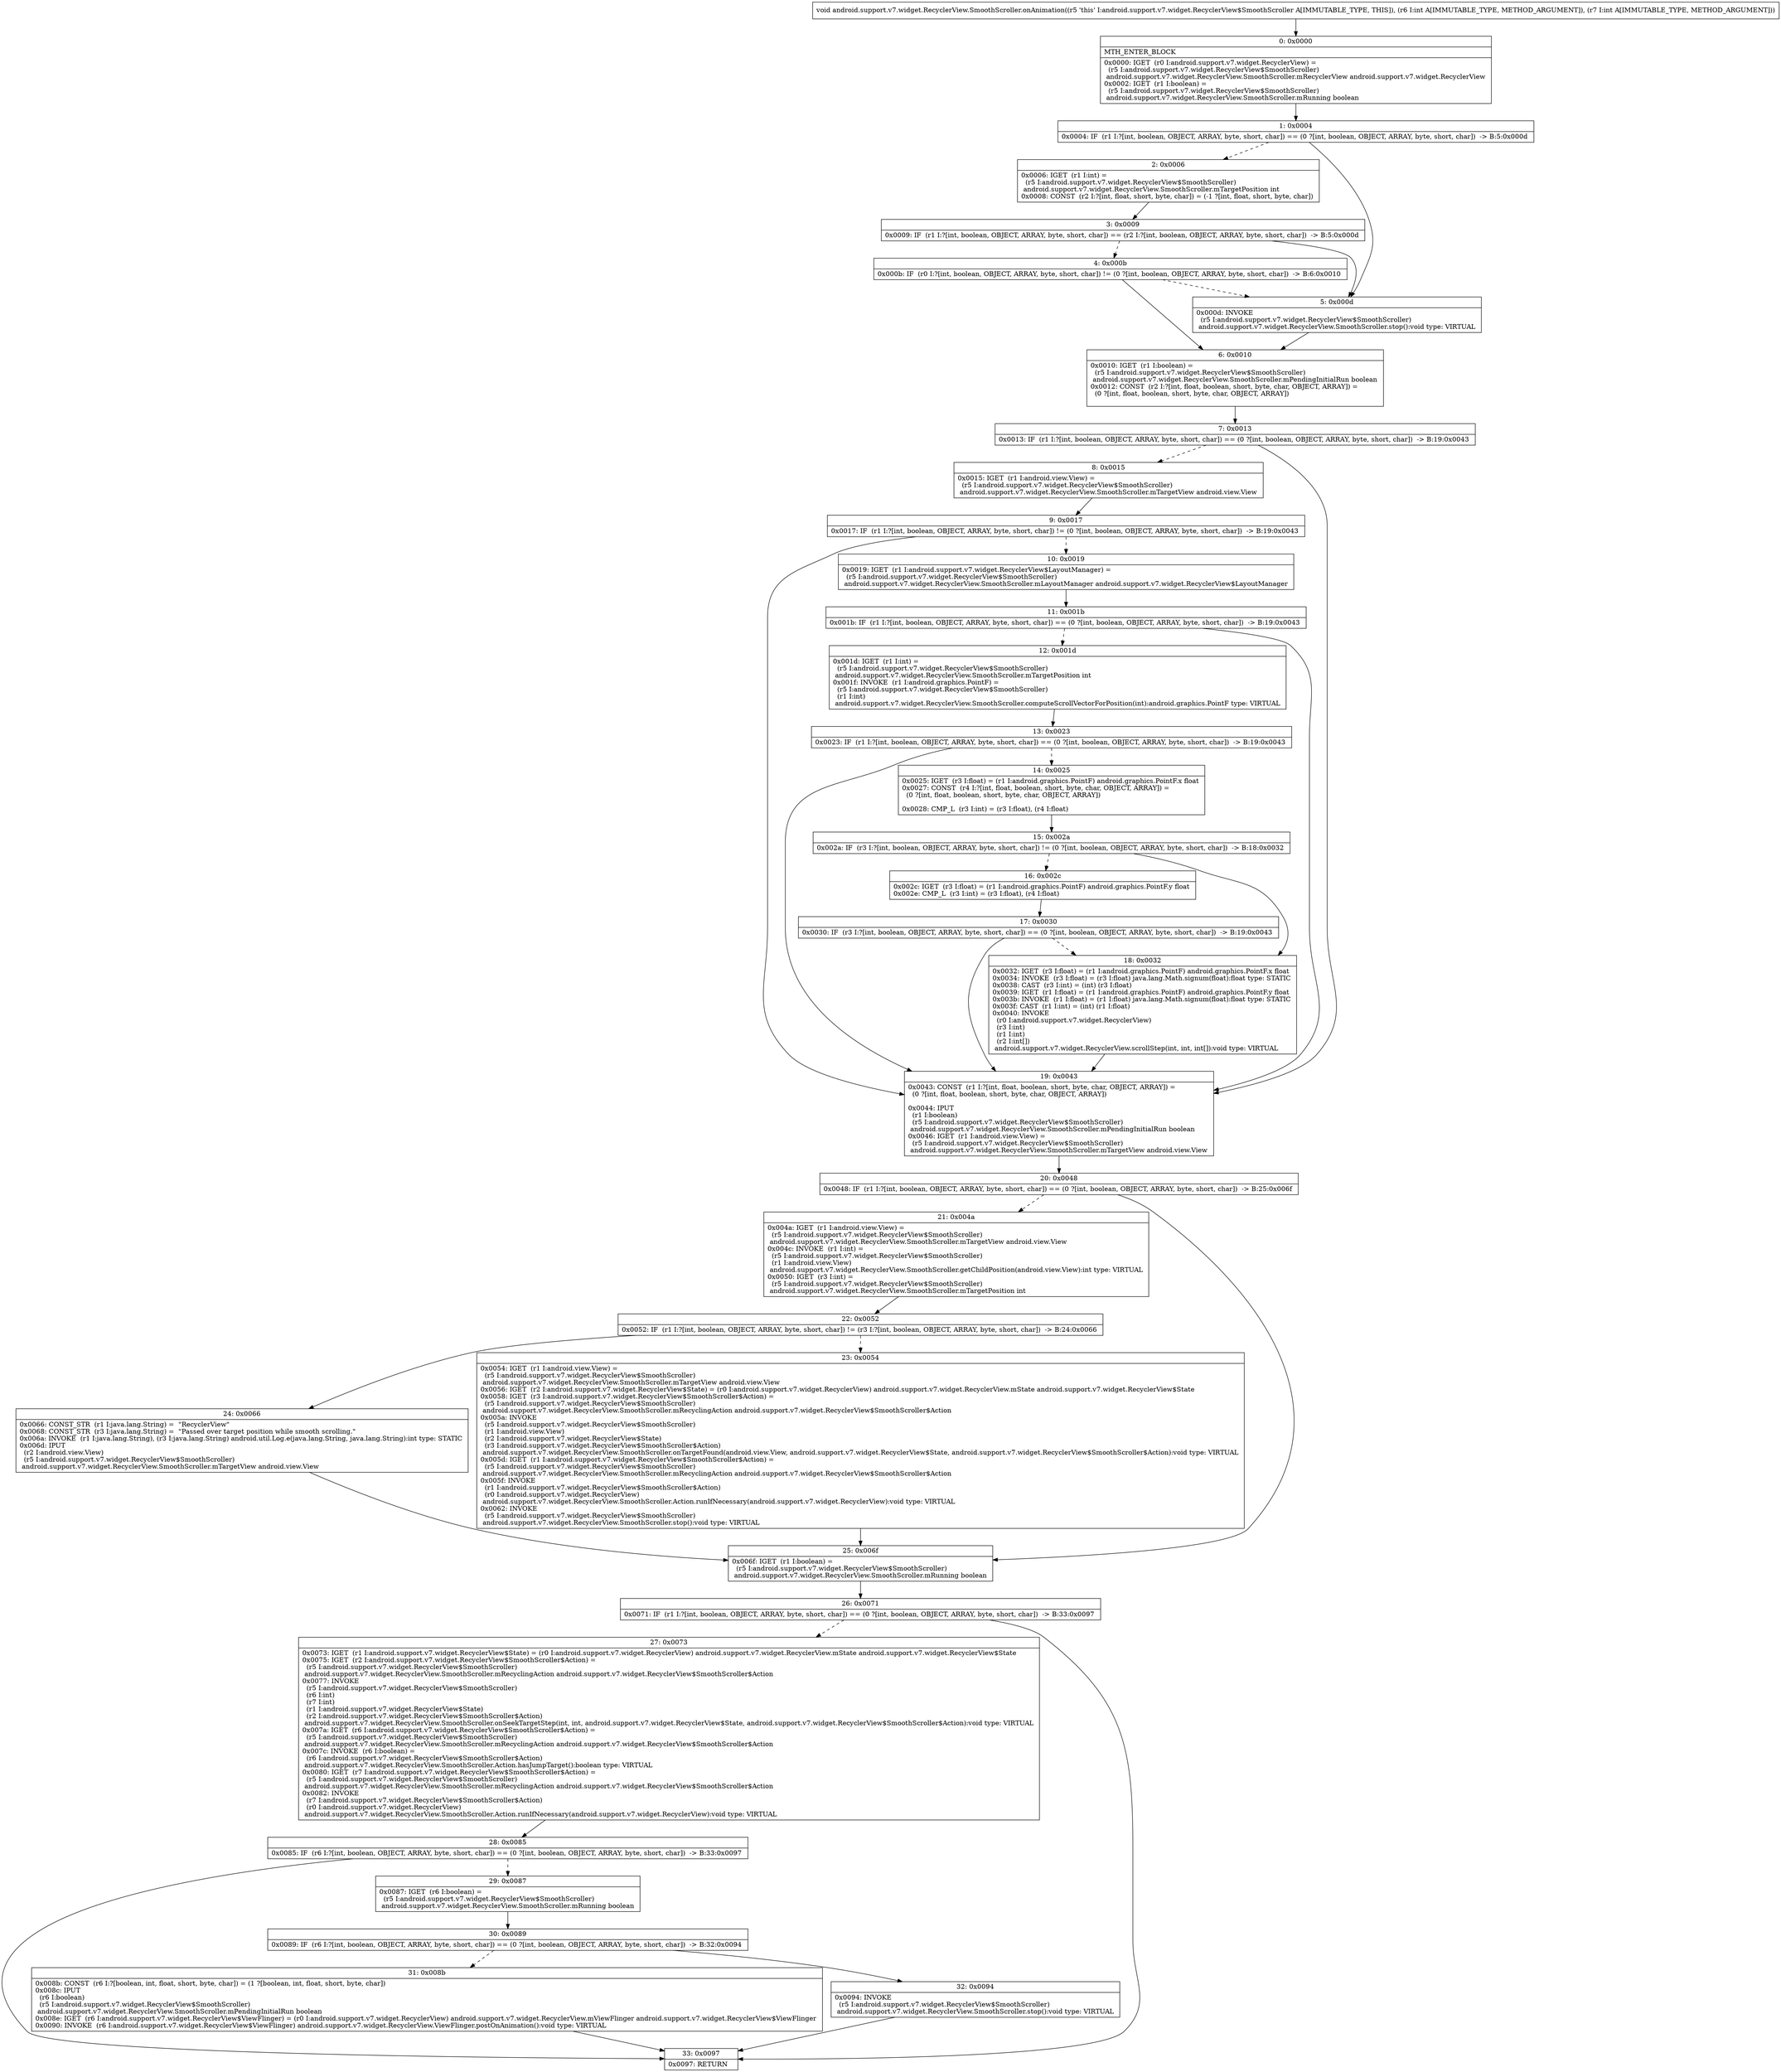 digraph "CFG forandroid.support.v7.widget.RecyclerView.SmoothScroller.onAnimation(II)V" {
Node_0 [shape=record,label="{0\:\ 0x0000|MTH_ENTER_BLOCK\l|0x0000: IGET  (r0 I:android.support.v7.widget.RecyclerView) = \l  (r5 I:android.support.v7.widget.RecyclerView$SmoothScroller)\l android.support.v7.widget.RecyclerView.SmoothScroller.mRecyclerView android.support.v7.widget.RecyclerView \l0x0002: IGET  (r1 I:boolean) = \l  (r5 I:android.support.v7.widget.RecyclerView$SmoothScroller)\l android.support.v7.widget.RecyclerView.SmoothScroller.mRunning boolean \l}"];
Node_1 [shape=record,label="{1\:\ 0x0004|0x0004: IF  (r1 I:?[int, boolean, OBJECT, ARRAY, byte, short, char]) == (0 ?[int, boolean, OBJECT, ARRAY, byte, short, char])  \-\> B:5:0x000d \l}"];
Node_2 [shape=record,label="{2\:\ 0x0006|0x0006: IGET  (r1 I:int) = \l  (r5 I:android.support.v7.widget.RecyclerView$SmoothScroller)\l android.support.v7.widget.RecyclerView.SmoothScroller.mTargetPosition int \l0x0008: CONST  (r2 I:?[int, float, short, byte, char]) = (\-1 ?[int, float, short, byte, char]) \l}"];
Node_3 [shape=record,label="{3\:\ 0x0009|0x0009: IF  (r1 I:?[int, boolean, OBJECT, ARRAY, byte, short, char]) == (r2 I:?[int, boolean, OBJECT, ARRAY, byte, short, char])  \-\> B:5:0x000d \l}"];
Node_4 [shape=record,label="{4\:\ 0x000b|0x000b: IF  (r0 I:?[int, boolean, OBJECT, ARRAY, byte, short, char]) != (0 ?[int, boolean, OBJECT, ARRAY, byte, short, char])  \-\> B:6:0x0010 \l}"];
Node_5 [shape=record,label="{5\:\ 0x000d|0x000d: INVOKE  \l  (r5 I:android.support.v7.widget.RecyclerView$SmoothScroller)\l android.support.v7.widget.RecyclerView.SmoothScroller.stop():void type: VIRTUAL \l}"];
Node_6 [shape=record,label="{6\:\ 0x0010|0x0010: IGET  (r1 I:boolean) = \l  (r5 I:android.support.v7.widget.RecyclerView$SmoothScroller)\l android.support.v7.widget.RecyclerView.SmoothScroller.mPendingInitialRun boolean \l0x0012: CONST  (r2 I:?[int, float, boolean, short, byte, char, OBJECT, ARRAY]) = \l  (0 ?[int, float, boolean, short, byte, char, OBJECT, ARRAY])\l \l}"];
Node_7 [shape=record,label="{7\:\ 0x0013|0x0013: IF  (r1 I:?[int, boolean, OBJECT, ARRAY, byte, short, char]) == (0 ?[int, boolean, OBJECT, ARRAY, byte, short, char])  \-\> B:19:0x0043 \l}"];
Node_8 [shape=record,label="{8\:\ 0x0015|0x0015: IGET  (r1 I:android.view.View) = \l  (r5 I:android.support.v7.widget.RecyclerView$SmoothScroller)\l android.support.v7.widget.RecyclerView.SmoothScroller.mTargetView android.view.View \l}"];
Node_9 [shape=record,label="{9\:\ 0x0017|0x0017: IF  (r1 I:?[int, boolean, OBJECT, ARRAY, byte, short, char]) != (0 ?[int, boolean, OBJECT, ARRAY, byte, short, char])  \-\> B:19:0x0043 \l}"];
Node_10 [shape=record,label="{10\:\ 0x0019|0x0019: IGET  (r1 I:android.support.v7.widget.RecyclerView$LayoutManager) = \l  (r5 I:android.support.v7.widget.RecyclerView$SmoothScroller)\l android.support.v7.widget.RecyclerView.SmoothScroller.mLayoutManager android.support.v7.widget.RecyclerView$LayoutManager \l}"];
Node_11 [shape=record,label="{11\:\ 0x001b|0x001b: IF  (r1 I:?[int, boolean, OBJECT, ARRAY, byte, short, char]) == (0 ?[int, boolean, OBJECT, ARRAY, byte, short, char])  \-\> B:19:0x0043 \l}"];
Node_12 [shape=record,label="{12\:\ 0x001d|0x001d: IGET  (r1 I:int) = \l  (r5 I:android.support.v7.widget.RecyclerView$SmoothScroller)\l android.support.v7.widget.RecyclerView.SmoothScroller.mTargetPosition int \l0x001f: INVOKE  (r1 I:android.graphics.PointF) = \l  (r5 I:android.support.v7.widget.RecyclerView$SmoothScroller)\l  (r1 I:int)\l android.support.v7.widget.RecyclerView.SmoothScroller.computeScrollVectorForPosition(int):android.graphics.PointF type: VIRTUAL \l}"];
Node_13 [shape=record,label="{13\:\ 0x0023|0x0023: IF  (r1 I:?[int, boolean, OBJECT, ARRAY, byte, short, char]) == (0 ?[int, boolean, OBJECT, ARRAY, byte, short, char])  \-\> B:19:0x0043 \l}"];
Node_14 [shape=record,label="{14\:\ 0x0025|0x0025: IGET  (r3 I:float) = (r1 I:android.graphics.PointF) android.graphics.PointF.x float \l0x0027: CONST  (r4 I:?[int, float, boolean, short, byte, char, OBJECT, ARRAY]) = \l  (0 ?[int, float, boolean, short, byte, char, OBJECT, ARRAY])\l \l0x0028: CMP_L  (r3 I:int) = (r3 I:float), (r4 I:float) \l}"];
Node_15 [shape=record,label="{15\:\ 0x002a|0x002a: IF  (r3 I:?[int, boolean, OBJECT, ARRAY, byte, short, char]) != (0 ?[int, boolean, OBJECT, ARRAY, byte, short, char])  \-\> B:18:0x0032 \l}"];
Node_16 [shape=record,label="{16\:\ 0x002c|0x002c: IGET  (r3 I:float) = (r1 I:android.graphics.PointF) android.graphics.PointF.y float \l0x002e: CMP_L  (r3 I:int) = (r3 I:float), (r4 I:float) \l}"];
Node_17 [shape=record,label="{17\:\ 0x0030|0x0030: IF  (r3 I:?[int, boolean, OBJECT, ARRAY, byte, short, char]) == (0 ?[int, boolean, OBJECT, ARRAY, byte, short, char])  \-\> B:19:0x0043 \l}"];
Node_18 [shape=record,label="{18\:\ 0x0032|0x0032: IGET  (r3 I:float) = (r1 I:android.graphics.PointF) android.graphics.PointF.x float \l0x0034: INVOKE  (r3 I:float) = (r3 I:float) java.lang.Math.signum(float):float type: STATIC \l0x0038: CAST  (r3 I:int) = (int) (r3 I:float) \l0x0039: IGET  (r1 I:float) = (r1 I:android.graphics.PointF) android.graphics.PointF.y float \l0x003b: INVOKE  (r1 I:float) = (r1 I:float) java.lang.Math.signum(float):float type: STATIC \l0x003f: CAST  (r1 I:int) = (int) (r1 I:float) \l0x0040: INVOKE  \l  (r0 I:android.support.v7.widget.RecyclerView)\l  (r3 I:int)\l  (r1 I:int)\l  (r2 I:int[])\l android.support.v7.widget.RecyclerView.scrollStep(int, int, int[]):void type: VIRTUAL \l}"];
Node_19 [shape=record,label="{19\:\ 0x0043|0x0043: CONST  (r1 I:?[int, float, boolean, short, byte, char, OBJECT, ARRAY]) = \l  (0 ?[int, float, boolean, short, byte, char, OBJECT, ARRAY])\l \l0x0044: IPUT  \l  (r1 I:boolean)\l  (r5 I:android.support.v7.widget.RecyclerView$SmoothScroller)\l android.support.v7.widget.RecyclerView.SmoothScroller.mPendingInitialRun boolean \l0x0046: IGET  (r1 I:android.view.View) = \l  (r5 I:android.support.v7.widget.RecyclerView$SmoothScroller)\l android.support.v7.widget.RecyclerView.SmoothScroller.mTargetView android.view.View \l}"];
Node_20 [shape=record,label="{20\:\ 0x0048|0x0048: IF  (r1 I:?[int, boolean, OBJECT, ARRAY, byte, short, char]) == (0 ?[int, boolean, OBJECT, ARRAY, byte, short, char])  \-\> B:25:0x006f \l}"];
Node_21 [shape=record,label="{21\:\ 0x004a|0x004a: IGET  (r1 I:android.view.View) = \l  (r5 I:android.support.v7.widget.RecyclerView$SmoothScroller)\l android.support.v7.widget.RecyclerView.SmoothScroller.mTargetView android.view.View \l0x004c: INVOKE  (r1 I:int) = \l  (r5 I:android.support.v7.widget.RecyclerView$SmoothScroller)\l  (r1 I:android.view.View)\l android.support.v7.widget.RecyclerView.SmoothScroller.getChildPosition(android.view.View):int type: VIRTUAL \l0x0050: IGET  (r3 I:int) = \l  (r5 I:android.support.v7.widget.RecyclerView$SmoothScroller)\l android.support.v7.widget.RecyclerView.SmoothScroller.mTargetPosition int \l}"];
Node_22 [shape=record,label="{22\:\ 0x0052|0x0052: IF  (r1 I:?[int, boolean, OBJECT, ARRAY, byte, short, char]) != (r3 I:?[int, boolean, OBJECT, ARRAY, byte, short, char])  \-\> B:24:0x0066 \l}"];
Node_23 [shape=record,label="{23\:\ 0x0054|0x0054: IGET  (r1 I:android.view.View) = \l  (r5 I:android.support.v7.widget.RecyclerView$SmoothScroller)\l android.support.v7.widget.RecyclerView.SmoothScroller.mTargetView android.view.View \l0x0056: IGET  (r2 I:android.support.v7.widget.RecyclerView$State) = (r0 I:android.support.v7.widget.RecyclerView) android.support.v7.widget.RecyclerView.mState android.support.v7.widget.RecyclerView$State \l0x0058: IGET  (r3 I:android.support.v7.widget.RecyclerView$SmoothScroller$Action) = \l  (r5 I:android.support.v7.widget.RecyclerView$SmoothScroller)\l android.support.v7.widget.RecyclerView.SmoothScroller.mRecyclingAction android.support.v7.widget.RecyclerView$SmoothScroller$Action \l0x005a: INVOKE  \l  (r5 I:android.support.v7.widget.RecyclerView$SmoothScroller)\l  (r1 I:android.view.View)\l  (r2 I:android.support.v7.widget.RecyclerView$State)\l  (r3 I:android.support.v7.widget.RecyclerView$SmoothScroller$Action)\l android.support.v7.widget.RecyclerView.SmoothScroller.onTargetFound(android.view.View, android.support.v7.widget.RecyclerView$State, android.support.v7.widget.RecyclerView$SmoothScroller$Action):void type: VIRTUAL \l0x005d: IGET  (r1 I:android.support.v7.widget.RecyclerView$SmoothScroller$Action) = \l  (r5 I:android.support.v7.widget.RecyclerView$SmoothScroller)\l android.support.v7.widget.RecyclerView.SmoothScroller.mRecyclingAction android.support.v7.widget.RecyclerView$SmoothScroller$Action \l0x005f: INVOKE  \l  (r1 I:android.support.v7.widget.RecyclerView$SmoothScroller$Action)\l  (r0 I:android.support.v7.widget.RecyclerView)\l android.support.v7.widget.RecyclerView.SmoothScroller.Action.runIfNecessary(android.support.v7.widget.RecyclerView):void type: VIRTUAL \l0x0062: INVOKE  \l  (r5 I:android.support.v7.widget.RecyclerView$SmoothScroller)\l android.support.v7.widget.RecyclerView.SmoothScroller.stop():void type: VIRTUAL \l}"];
Node_24 [shape=record,label="{24\:\ 0x0066|0x0066: CONST_STR  (r1 I:java.lang.String) =  \"RecyclerView\" \l0x0068: CONST_STR  (r3 I:java.lang.String) =  \"Passed over target position while smooth scrolling.\" \l0x006a: INVOKE  (r1 I:java.lang.String), (r3 I:java.lang.String) android.util.Log.e(java.lang.String, java.lang.String):int type: STATIC \l0x006d: IPUT  \l  (r2 I:android.view.View)\l  (r5 I:android.support.v7.widget.RecyclerView$SmoothScroller)\l android.support.v7.widget.RecyclerView.SmoothScroller.mTargetView android.view.View \l}"];
Node_25 [shape=record,label="{25\:\ 0x006f|0x006f: IGET  (r1 I:boolean) = \l  (r5 I:android.support.v7.widget.RecyclerView$SmoothScroller)\l android.support.v7.widget.RecyclerView.SmoothScroller.mRunning boolean \l}"];
Node_26 [shape=record,label="{26\:\ 0x0071|0x0071: IF  (r1 I:?[int, boolean, OBJECT, ARRAY, byte, short, char]) == (0 ?[int, boolean, OBJECT, ARRAY, byte, short, char])  \-\> B:33:0x0097 \l}"];
Node_27 [shape=record,label="{27\:\ 0x0073|0x0073: IGET  (r1 I:android.support.v7.widget.RecyclerView$State) = (r0 I:android.support.v7.widget.RecyclerView) android.support.v7.widget.RecyclerView.mState android.support.v7.widget.RecyclerView$State \l0x0075: IGET  (r2 I:android.support.v7.widget.RecyclerView$SmoothScroller$Action) = \l  (r5 I:android.support.v7.widget.RecyclerView$SmoothScroller)\l android.support.v7.widget.RecyclerView.SmoothScroller.mRecyclingAction android.support.v7.widget.RecyclerView$SmoothScroller$Action \l0x0077: INVOKE  \l  (r5 I:android.support.v7.widget.RecyclerView$SmoothScroller)\l  (r6 I:int)\l  (r7 I:int)\l  (r1 I:android.support.v7.widget.RecyclerView$State)\l  (r2 I:android.support.v7.widget.RecyclerView$SmoothScroller$Action)\l android.support.v7.widget.RecyclerView.SmoothScroller.onSeekTargetStep(int, int, android.support.v7.widget.RecyclerView$State, android.support.v7.widget.RecyclerView$SmoothScroller$Action):void type: VIRTUAL \l0x007a: IGET  (r6 I:android.support.v7.widget.RecyclerView$SmoothScroller$Action) = \l  (r5 I:android.support.v7.widget.RecyclerView$SmoothScroller)\l android.support.v7.widget.RecyclerView.SmoothScroller.mRecyclingAction android.support.v7.widget.RecyclerView$SmoothScroller$Action \l0x007c: INVOKE  (r6 I:boolean) = \l  (r6 I:android.support.v7.widget.RecyclerView$SmoothScroller$Action)\l android.support.v7.widget.RecyclerView.SmoothScroller.Action.hasJumpTarget():boolean type: VIRTUAL \l0x0080: IGET  (r7 I:android.support.v7.widget.RecyclerView$SmoothScroller$Action) = \l  (r5 I:android.support.v7.widget.RecyclerView$SmoothScroller)\l android.support.v7.widget.RecyclerView.SmoothScroller.mRecyclingAction android.support.v7.widget.RecyclerView$SmoothScroller$Action \l0x0082: INVOKE  \l  (r7 I:android.support.v7.widget.RecyclerView$SmoothScroller$Action)\l  (r0 I:android.support.v7.widget.RecyclerView)\l android.support.v7.widget.RecyclerView.SmoothScroller.Action.runIfNecessary(android.support.v7.widget.RecyclerView):void type: VIRTUAL \l}"];
Node_28 [shape=record,label="{28\:\ 0x0085|0x0085: IF  (r6 I:?[int, boolean, OBJECT, ARRAY, byte, short, char]) == (0 ?[int, boolean, OBJECT, ARRAY, byte, short, char])  \-\> B:33:0x0097 \l}"];
Node_29 [shape=record,label="{29\:\ 0x0087|0x0087: IGET  (r6 I:boolean) = \l  (r5 I:android.support.v7.widget.RecyclerView$SmoothScroller)\l android.support.v7.widget.RecyclerView.SmoothScroller.mRunning boolean \l}"];
Node_30 [shape=record,label="{30\:\ 0x0089|0x0089: IF  (r6 I:?[int, boolean, OBJECT, ARRAY, byte, short, char]) == (0 ?[int, boolean, OBJECT, ARRAY, byte, short, char])  \-\> B:32:0x0094 \l}"];
Node_31 [shape=record,label="{31\:\ 0x008b|0x008b: CONST  (r6 I:?[boolean, int, float, short, byte, char]) = (1 ?[boolean, int, float, short, byte, char]) \l0x008c: IPUT  \l  (r6 I:boolean)\l  (r5 I:android.support.v7.widget.RecyclerView$SmoothScroller)\l android.support.v7.widget.RecyclerView.SmoothScroller.mPendingInitialRun boolean \l0x008e: IGET  (r6 I:android.support.v7.widget.RecyclerView$ViewFlinger) = (r0 I:android.support.v7.widget.RecyclerView) android.support.v7.widget.RecyclerView.mViewFlinger android.support.v7.widget.RecyclerView$ViewFlinger \l0x0090: INVOKE  (r6 I:android.support.v7.widget.RecyclerView$ViewFlinger) android.support.v7.widget.RecyclerView.ViewFlinger.postOnAnimation():void type: VIRTUAL \l}"];
Node_32 [shape=record,label="{32\:\ 0x0094|0x0094: INVOKE  \l  (r5 I:android.support.v7.widget.RecyclerView$SmoothScroller)\l android.support.v7.widget.RecyclerView.SmoothScroller.stop():void type: VIRTUAL \l}"];
Node_33 [shape=record,label="{33\:\ 0x0097|0x0097: RETURN   \l}"];
MethodNode[shape=record,label="{void android.support.v7.widget.RecyclerView.SmoothScroller.onAnimation((r5 'this' I:android.support.v7.widget.RecyclerView$SmoothScroller A[IMMUTABLE_TYPE, THIS]), (r6 I:int A[IMMUTABLE_TYPE, METHOD_ARGUMENT]), (r7 I:int A[IMMUTABLE_TYPE, METHOD_ARGUMENT])) }"];
MethodNode -> Node_0;
Node_0 -> Node_1;
Node_1 -> Node_2[style=dashed];
Node_1 -> Node_5;
Node_2 -> Node_3;
Node_3 -> Node_4[style=dashed];
Node_3 -> Node_5;
Node_4 -> Node_5[style=dashed];
Node_4 -> Node_6;
Node_5 -> Node_6;
Node_6 -> Node_7;
Node_7 -> Node_8[style=dashed];
Node_7 -> Node_19;
Node_8 -> Node_9;
Node_9 -> Node_10[style=dashed];
Node_9 -> Node_19;
Node_10 -> Node_11;
Node_11 -> Node_12[style=dashed];
Node_11 -> Node_19;
Node_12 -> Node_13;
Node_13 -> Node_14[style=dashed];
Node_13 -> Node_19;
Node_14 -> Node_15;
Node_15 -> Node_16[style=dashed];
Node_15 -> Node_18;
Node_16 -> Node_17;
Node_17 -> Node_18[style=dashed];
Node_17 -> Node_19;
Node_18 -> Node_19;
Node_19 -> Node_20;
Node_20 -> Node_21[style=dashed];
Node_20 -> Node_25;
Node_21 -> Node_22;
Node_22 -> Node_23[style=dashed];
Node_22 -> Node_24;
Node_23 -> Node_25;
Node_24 -> Node_25;
Node_25 -> Node_26;
Node_26 -> Node_27[style=dashed];
Node_26 -> Node_33;
Node_27 -> Node_28;
Node_28 -> Node_29[style=dashed];
Node_28 -> Node_33;
Node_29 -> Node_30;
Node_30 -> Node_31[style=dashed];
Node_30 -> Node_32;
Node_31 -> Node_33;
Node_32 -> Node_33;
}

